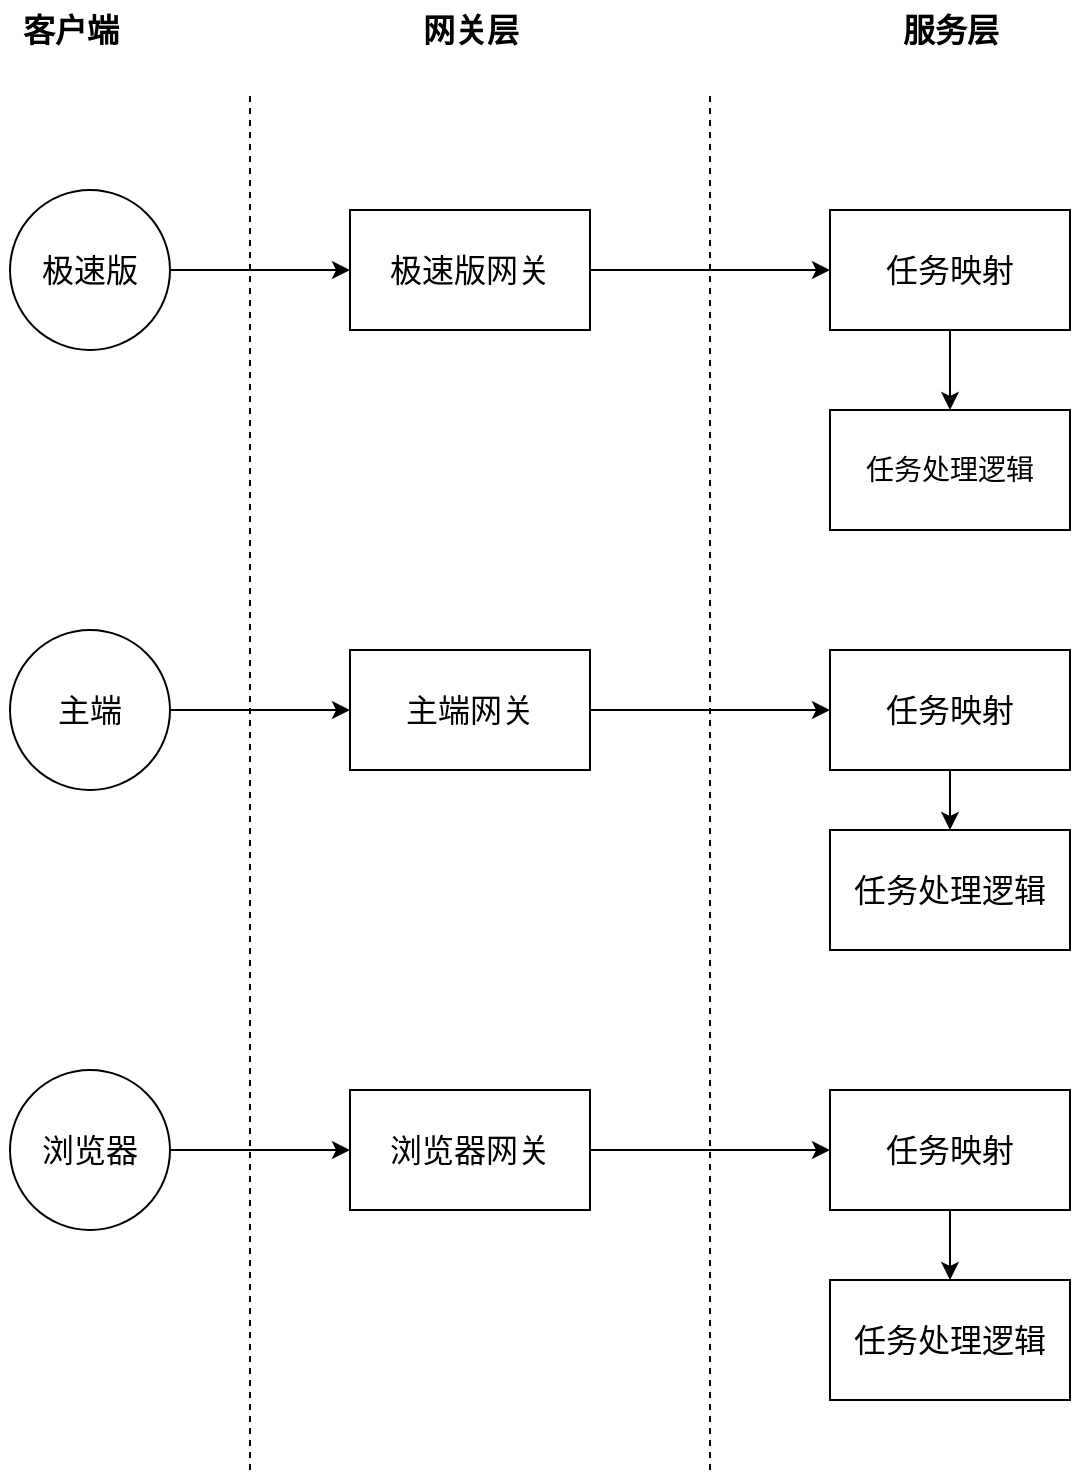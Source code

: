 <mxfile version="20.5.3" type="github">
  <diagram id="KQw1xRx-27sTIVIaCVil" name="第 1 页">
    <mxGraphModel dx="1468" dy="783" grid="1" gridSize="10" guides="1" tooltips="1" connect="1" arrows="1" fold="1" page="1" pageScale="1" pageWidth="827" pageHeight="1169" math="0" shadow="0">
      <root>
        <mxCell id="0" />
        <mxCell id="1" parent="0" />
        <mxCell id="_1Btui5-MEUtpj_ysXOn-18" value="" style="edgeStyle=orthogonalEdgeStyle;rounded=0;orthogonalLoop=1;jettySize=auto;html=1;" parent="1" source="_1Btui5-MEUtpj_ysXOn-1" target="_1Btui5-MEUtpj_ysXOn-4" edge="1">
          <mxGeometry relative="1" as="geometry" />
        </mxCell>
        <mxCell id="_1Btui5-MEUtpj_ysXOn-1" value="&lt;font style=&quot;font-size: 16px;&quot;&gt;极速版&lt;/font&gt;" style="ellipse;whiteSpace=wrap;html=1;aspect=fixed;" parent="1" vertex="1">
          <mxGeometry x="50" y="200" width="80" height="80" as="geometry" />
        </mxCell>
        <mxCell id="_1Btui5-MEUtpj_ysXOn-21" value="" style="edgeStyle=orthogonalEdgeStyle;rounded=0;orthogonalLoop=1;jettySize=auto;html=1;" parent="1" source="_1Btui5-MEUtpj_ysXOn-2" target="_1Btui5-MEUtpj_ysXOn-6" edge="1">
          <mxGeometry relative="1" as="geometry" />
        </mxCell>
        <mxCell id="_1Btui5-MEUtpj_ysXOn-2" value="&lt;font style=&quot;font-size: 16px;&quot;&gt;主端&lt;/font&gt;" style="ellipse;whiteSpace=wrap;html=1;aspect=fixed;" parent="1" vertex="1">
          <mxGeometry x="50" y="420" width="80" height="80" as="geometry" />
        </mxCell>
        <mxCell id="_1Btui5-MEUtpj_ysXOn-22" value="" style="edgeStyle=orthogonalEdgeStyle;rounded=0;orthogonalLoop=1;jettySize=auto;html=1;" parent="1" source="_1Btui5-MEUtpj_ysXOn-3" target="_1Btui5-MEUtpj_ysXOn-8" edge="1">
          <mxGeometry relative="1" as="geometry" />
        </mxCell>
        <mxCell id="_1Btui5-MEUtpj_ysXOn-3" value="&lt;font style=&quot;font-size: 16px;&quot;&gt;浏览器&lt;/font&gt;" style="ellipse;whiteSpace=wrap;html=1;aspect=fixed;" parent="1" vertex="1">
          <mxGeometry x="50" y="640" width="80" height="80" as="geometry" />
        </mxCell>
        <mxCell id="_1Btui5-MEUtpj_ysXOn-19" style="edgeStyle=orthogonalEdgeStyle;rounded=0;orthogonalLoop=1;jettySize=auto;html=1;exitX=1;exitY=0.5;exitDx=0;exitDy=0;entryX=0;entryY=0.5;entryDx=0;entryDy=0;" parent="1" source="_1Btui5-MEUtpj_ysXOn-4" target="_1Btui5-MEUtpj_ysXOn-12" edge="1">
          <mxGeometry relative="1" as="geometry" />
        </mxCell>
        <mxCell id="_1Btui5-MEUtpj_ysXOn-4" value="&lt;font style=&quot;font-size: 16px;&quot;&gt;极速版网关&lt;/font&gt;" style="rounded=0;whiteSpace=wrap;html=1;" parent="1" vertex="1">
          <mxGeometry x="220" y="210" width="120" height="60" as="geometry" />
        </mxCell>
        <mxCell id="_1Btui5-MEUtpj_ysXOn-23" style="edgeStyle=orthogonalEdgeStyle;rounded=0;orthogonalLoop=1;jettySize=auto;html=1;exitX=1;exitY=0.5;exitDx=0;exitDy=0;entryX=0;entryY=0.5;entryDx=0;entryDy=0;" parent="1" source="_1Btui5-MEUtpj_ysXOn-6" target="_1Btui5-MEUtpj_ysXOn-14" edge="1">
          <mxGeometry relative="1" as="geometry" />
        </mxCell>
        <mxCell id="_1Btui5-MEUtpj_ysXOn-6" value="&lt;font style=&quot;font-size: 16px;&quot;&gt;主端网关&lt;/font&gt;" style="rounded=0;whiteSpace=wrap;html=1;" parent="1" vertex="1">
          <mxGeometry x="220" y="430" width="120" height="60" as="geometry" />
        </mxCell>
        <mxCell id="_1Btui5-MEUtpj_ysXOn-24" style="edgeStyle=orthogonalEdgeStyle;rounded=0;orthogonalLoop=1;jettySize=auto;html=1;exitX=1;exitY=0.5;exitDx=0;exitDy=0;entryX=0;entryY=0.5;entryDx=0;entryDy=0;" parent="1" source="_1Btui5-MEUtpj_ysXOn-8" target="_1Btui5-MEUtpj_ysXOn-16" edge="1">
          <mxGeometry relative="1" as="geometry" />
        </mxCell>
        <mxCell id="_1Btui5-MEUtpj_ysXOn-8" value="&lt;font style=&quot;font-size: 16px;&quot;&gt;浏览器网关&lt;/font&gt;" style="rounded=0;whiteSpace=wrap;html=1;" parent="1" vertex="1">
          <mxGeometry x="220" y="650" width="120" height="60" as="geometry" />
        </mxCell>
        <mxCell id="_1Btui5-MEUtpj_ysXOn-20" value="" style="edgeStyle=orthogonalEdgeStyle;rounded=0;orthogonalLoop=1;jettySize=auto;html=1;" parent="1" source="_1Btui5-MEUtpj_ysXOn-12" target="_1Btui5-MEUtpj_ysXOn-13" edge="1">
          <mxGeometry relative="1" as="geometry" />
        </mxCell>
        <mxCell id="_1Btui5-MEUtpj_ysXOn-12" value="&lt;font style=&quot;font-size: 16px;&quot;&gt;任务映射&lt;/font&gt;" style="rounded=0;whiteSpace=wrap;html=1;" parent="1" vertex="1">
          <mxGeometry x="460" y="210" width="120" height="60" as="geometry" />
        </mxCell>
        <mxCell id="_1Btui5-MEUtpj_ysXOn-13" value="&lt;font style=&quot;font-size: 14px;&quot;&gt;任务处理逻辑&lt;/font&gt;" style="rounded=0;whiteSpace=wrap;html=1;" parent="1" vertex="1">
          <mxGeometry x="460" y="310" width="120" height="60" as="geometry" />
        </mxCell>
        <mxCell id="_1Btui5-MEUtpj_ysXOn-25" value="" style="edgeStyle=orthogonalEdgeStyle;rounded=0;orthogonalLoop=1;jettySize=auto;html=1;" parent="1" source="_1Btui5-MEUtpj_ysXOn-14" target="_1Btui5-MEUtpj_ysXOn-15" edge="1">
          <mxGeometry relative="1" as="geometry" />
        </mxCell>
        <mxCell id="_1Btui5-MEUtpj_ysXOn-14" value="&lt;font style=&quot;font-size: 16px;&quot;&gt;任务映射&lt;/font&gt;" style="rounded=0;whiteSpace=wrap;html=1;" parent="1" vertex="1">
          <mxGeometry x="460" y="430" width="120" height="60" as="geometry" />
        </mxCell>
        <mxCell id="_1Btui5-MEUtpj_ysXOn-15" value="&lt;font style=&quot;font-size: 16px;&quot;&gt;任务处理逻辑&lt;/font&gt;" style="rounded=0;whiteSpace=wrap;html=1;" parent="1" vertex="1">
          <mxGeometry x="460" y="520" width="120" height="60" as="geometry" />
        </mxCell>
        <mxCell id="_1Btui5-MEUtpj_ysXOn-26" value="" style="edgeStyle=orthogonalEdgeStyle;rounded=0;orthogonalLoop=1;jettySize=auto;html=1;" parent="1" source="_1Btui5-MEUtpj_ysXOn-16" target="_1Btui5-MEUtpj_ysXOn-17" edge="1">
          <mxGeometry relative="1" as="geometry" />
        </mxCell>
        <mxCell id="_1Btui5-MEUtpj_ysXOn-16" value="&lt;font style=&quot;font-size: 16px;&quot;&gt;任务映射&lt;/font&gt;" style="rounded=0;whiteSpace=wrap;html=1;" parent="1" vertex="1">
          <mxGeometry x="460" y="650" width="120" height="60" as="geometry" />
        </mxCell>
        <mxCell id="_1Btui5-MEUtpj_ysXOn-17" value="&lt;font style=&quot;font-size: 16px;&quot;&gt;任务处理逻辑&lt;/font&gt;" style="rounded=0;whiteSpace=wrap;html=1;" parent="1" vertex="1">
          <mxGeometry x="460" y="745" width="120" height="60" as="geometry" />
        </mxCell>
        <mxCell id="_1Btui5-MEUtpj_ysXOn-27" value="" style="endArrow=none;dashed=1;html=1;rounded=0;" parent="1" edge="1">
          <mxGeometry width="50" height="50" relative="1" as="geometry">
            <mxPoint x="170" y="840" as="sourcePoint" />
            <mxPoint x="170" y="150" as="targetPoint" />
          </mxGeometry>
        </mxCell>
        <mxCell id="_1Btui5-MEUtpj_ysXOn-28" value="" style="endArrow=none;dashed=1;html=1;rounded=0;" parent="1" edge="1">
          <mxGeometry width="50" height="50" relative="1" as="geometry">
            <mxPoint x="400" y="840" as="sourcePoint" />
            <mxPoint x="400" y="150" as="targetPoint" />
          </mxGeometry>
        </mxCell>
        <mxCell id="_1Btui5-MEUtpj_ysXOn-29" value="&lt;b&gt;&lt;font style=&quot;font-size: 16px;&quot;&gt;客户端&lt;/font&gt;&lt;/b&gt;" style="text;html=1;align=center;verticalAlign=middle;resizable=0;points=[];autosize=1;strokeColor=none;fillColor=none;" parent="1" vertex="1">
          <mxGeometry x="45" y="105" width="70" height="30" as="geometry" />
        </mxCell>
        <mxCell id="_1Btui5-MEUtpj_ysXOn-30" value="&lt;b&gt;&lt;font style=&quot;font-size: 16px;&quot;&gt;网关层&lt;/font&gt;&lt;/b&gt;" style="text;html=1;align=center;verticalAlign=middle;resizable=0;points=[];autosize=1;strokeColor=none;fillColor=none;" parent="1" vertex="1">
          <mxGeometry x="245" y="105" width="70" height="30" as="geometry" />
        </mxCell>
        <mxCell id="_1Btui5-MEUtpj_ysXOn-31" value="&lt;b style=&quot;&quot;&gt;&lt;font style=&quot;font-size: 16px;&quot;&gt;服务层&lt;/font&gt;&lt;/b&gt;" style="text;html=1;align=center;verticalAlign=middle;resizable=0;points=[];autosize=1;strokeColor=none;fillColor=none;" parent="1" vertex="1">
          <mxGeometry x="485" y="105" width="70" height="30" as="geometry" />
        </mxCell>
      </root>
    </mxGraphModel>
  </diagram>
</mxfile>
